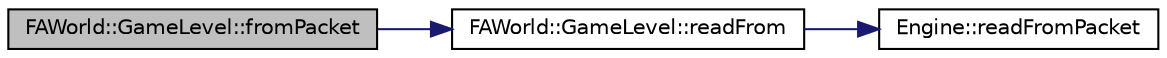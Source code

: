 digraph G
{
  edge [fontname="Helvetica",fontsize="10",labelfontname="Helvetica",labelfontsize="10"];
  node [fontname="Helvetica",fontsize="10",shape=record];
  rankdir="LR";
  Node1 [label="FAWorld::GameLevel::fromPacket",height=0.2,width=0.4,color="black", fillcolor="grey75", style="filled" fontcolor="black"];
  Node1 -> Node2 [color="midnightblue",fontsize="10",style="solid",fontname="Helvetica"];
  Node2 [label="FAWorld::GameLevel::readFrom",height=0.2,width=0.4,color="black", fillcolor="white", style="filled",URL="$class_f_a_world_1_1_game_level.html#a4d42834e0c80453fb03c2b8b2208269f"];
  Node2 -> Node3 [color="midnightblue",fontsize="10",style="solid",fontname="Helvetica"];
  Node3 [label="Engine::readFromPacket",height=0.2,width=0.4,color="black", fillcolor="white", style="filled",URL="$namespace_engine.html#afc72014886f43e30e3ad11d303d62779"];
}

